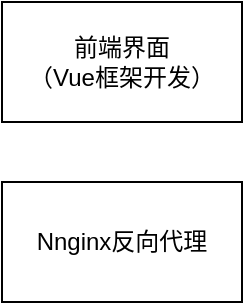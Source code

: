 <mxfile version="14.4.3" type="github">
  <diagram id="quxWJktvi151sR6Y2cwX" name="Page-1">
    <mxGraphModel dx="788" dy="363" grid="1" gridSize="10" guides="1" tooltips="1" connect="1" arrows="1" fold="1" page="1" pageScale="1" pageWidth="827" pageHeight="1169" math="0" shadow="0">
      <root>
        <mxCell id="0" />
        <mxCell id="1" parent="0" />
        <mxCell id="fLKo_QXHveJyoZlfC3Ls-1" value="前端界面&lt;br&gt;（Vue框架开发）" style="rounded=0;whiteSpace=wrap;html=1;" vertex="1" parent="1">
          <mxGeometry x="110" y="50" width="120" height="60" as="geometry" />
        </mxCell>
        <mxCell id="fLKo_QXHveJyoZlfC3Ls-2" value="Nnginx反向代理" style="rounded=0;whiteSpace=wrap;html=1;" vertex="1" parent="1">
          <mxGeometry x="110" y="140" width="120" height="60" as="geometry" />
        </mxCell>
      </root>
    </mxGraphModel>
  </diagram>
</mxfile>
